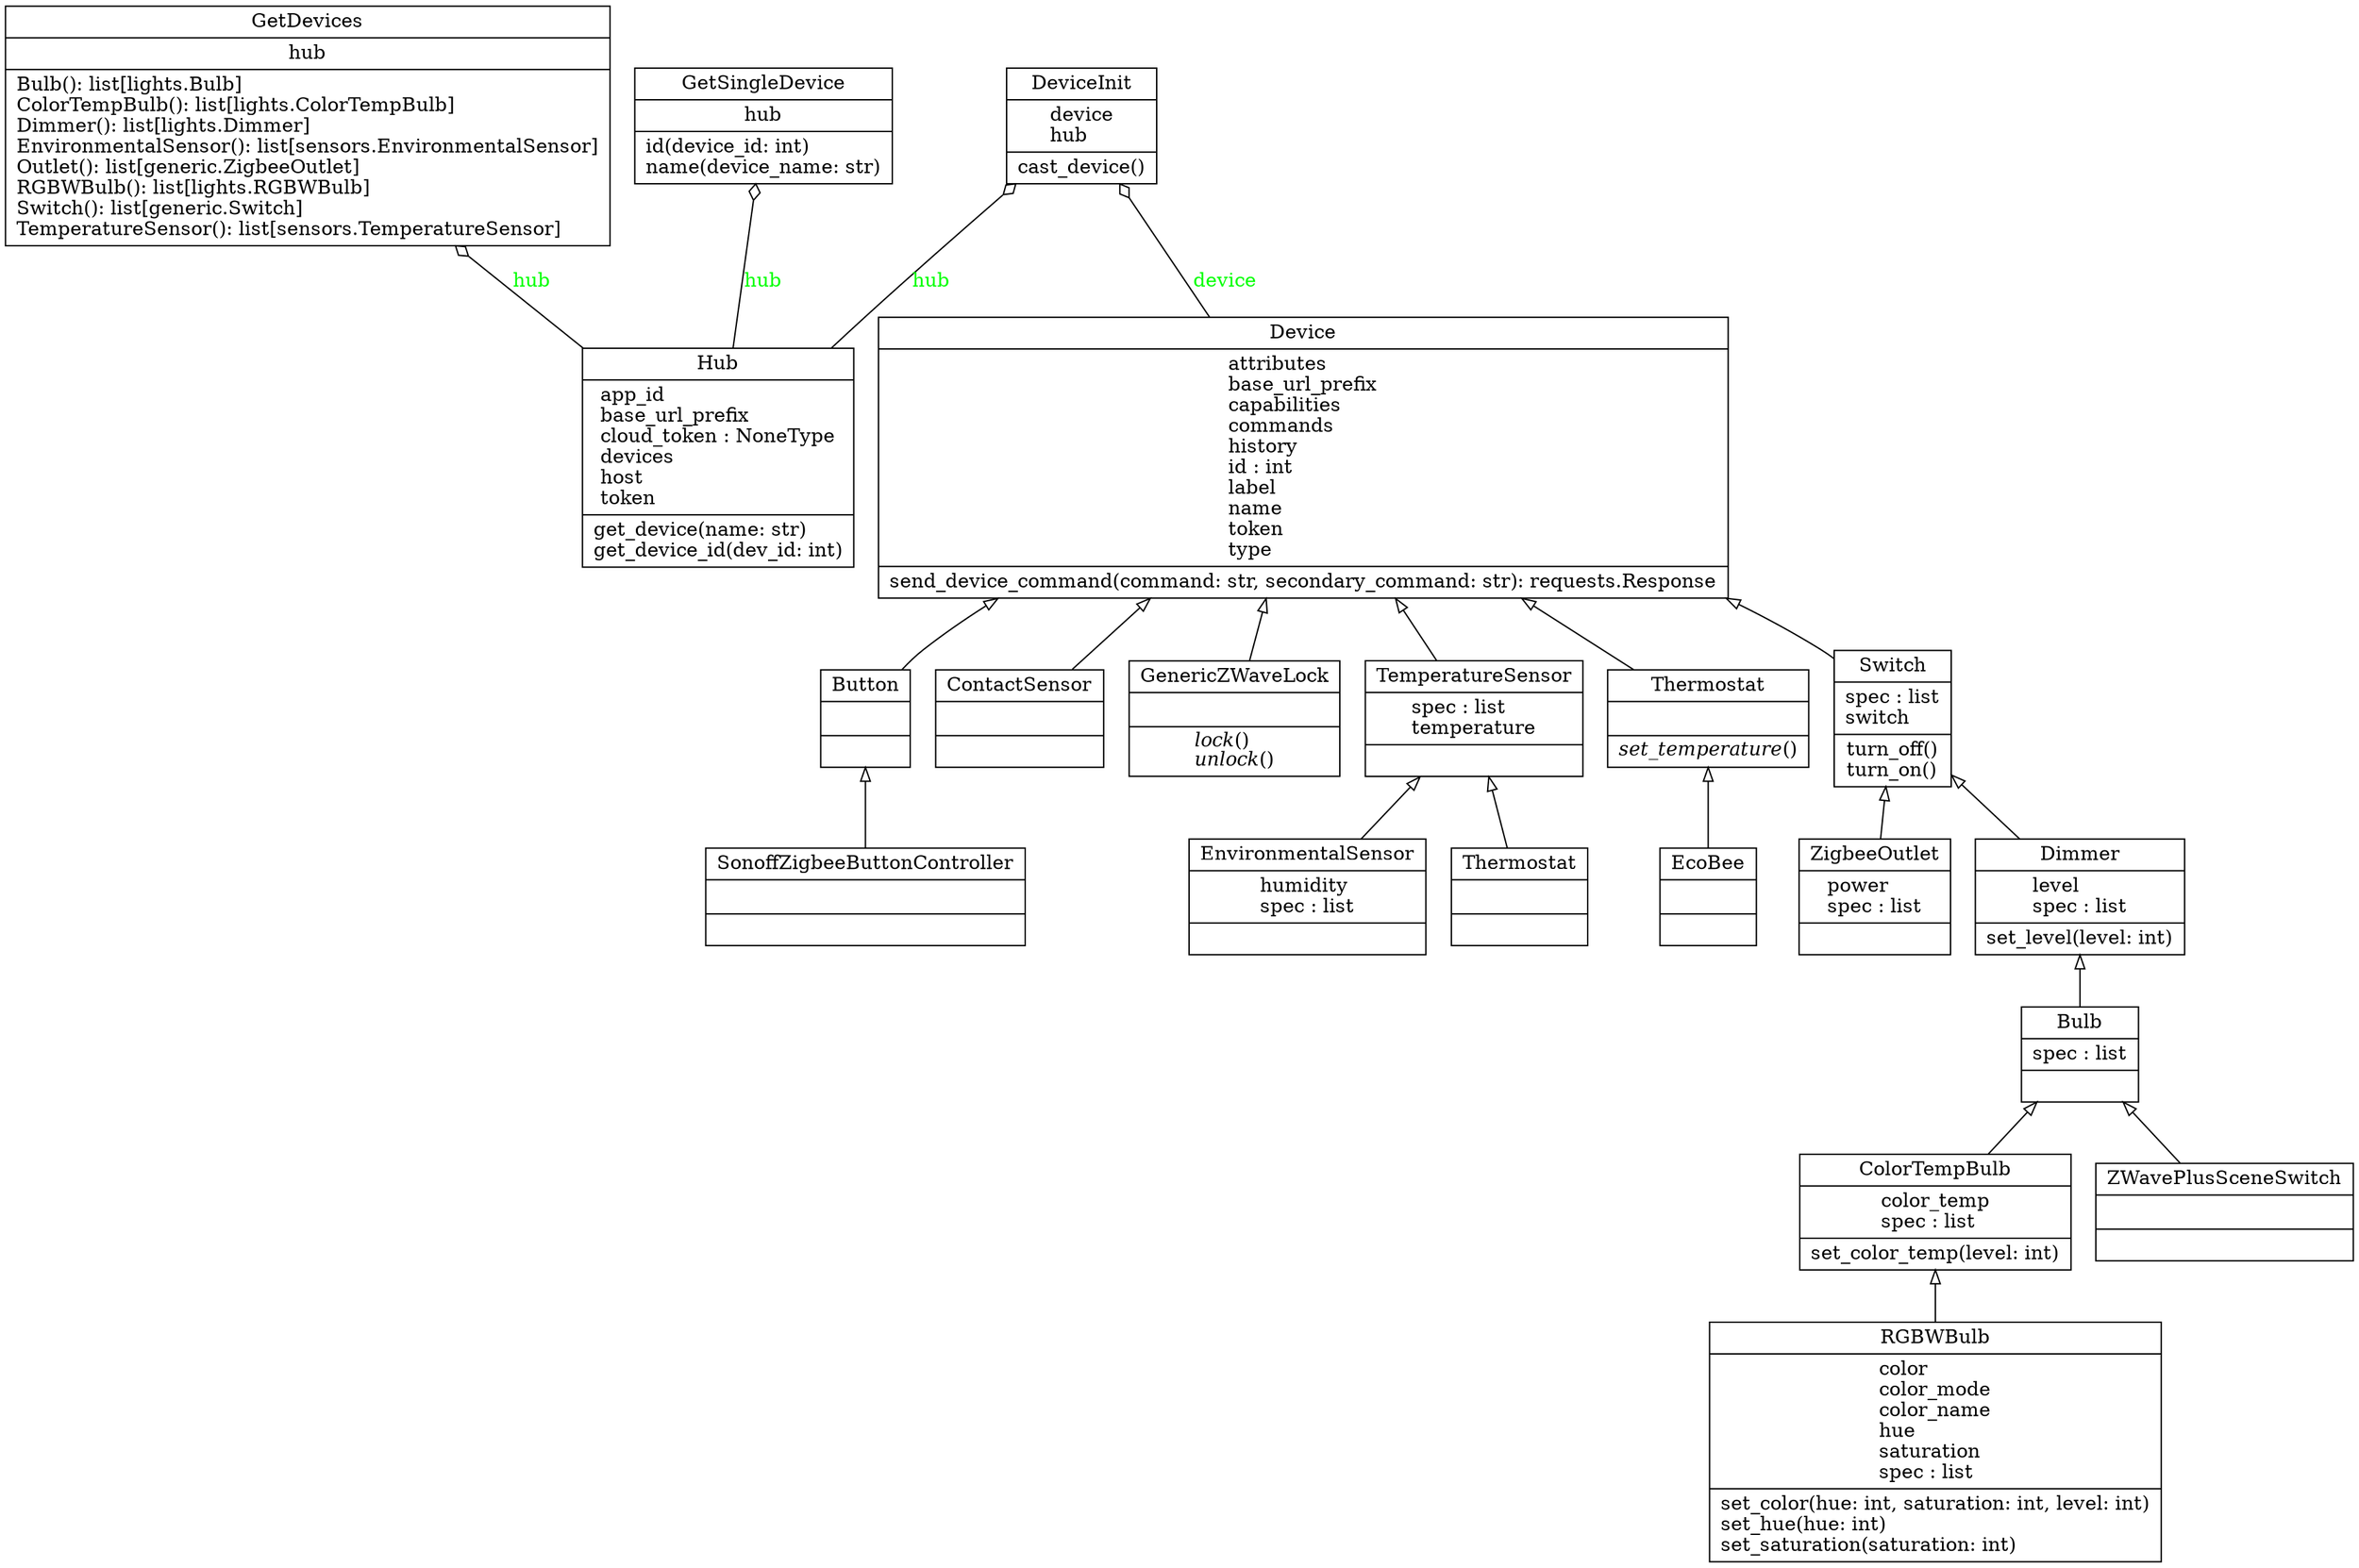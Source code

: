 digraph "classes" {
rankdir=BT
charset="utf-8"
"hubitatcontrol.lights.Bulb" [color="black", fontcolor="black", label=<{Bulb|spec : list<br ALIGN="LEFT"/>|}>, shape="record", style="solid"];
"hubitatcontrol.generic.Button" [color="black", fontcolor="black", label=<{Button|<br ALIGN="LEFT"/>|}>, shape="record", style="solid"];
"hubitatcontrol.lights.ColorTempBulb" [color="black", fontcolor="black", label=<{ColorTempBulb|color_temp<br ALIGN="LEFT"/>spec : list<br ALIGN="LEFT"/>|set_color_temp(level: int)<br ALIGN="LEFT"/>}>, shape="record", style="solid"];
"hubitatcontrol.sensors.ContactSensor" [color="black", fontcolor="black", label=<{ContactSensor|<br ALIGN="LEFT"/>|}>, shape="record", style="solid"];
"hubitatcontrol.hub.Device" [color="black", fontcolor="black", label=<{Device|attributes<br ALIGN="LEFT"/>base_url_prefix<br ALIGN="LEFT"/>capabilities<br ALIGN="LEFT"/>commands<br ALIGN="LEFT"/>history<br ALIGN="LEFT"/>id : int<br ALIGN="LEFT"/>label<br ALIGN="LEFT"/>name<br ALIGN="LEFT"/>token<br ALIGN="LEFT"/>type<br ALIGN="LEFT"/>|send_device_command(command: str, secondary_command: str): requests.Response<br ALIGN="LEFT"/>}>, shape="record", style="solid"];
"hubitatcontrol.DeviceInit" [color="black", fontcolor="black", label=<{DeviceInit|device<br ALIGN="LEFT"/>hub<br ALIGN="LEFT"/>|cast_device()<br ALIGN="LEFT"/>}>, shape="record", style="solid"];
"hubitatcontrol.lights.Dimmer" [color="black", fontcolor="black", label=<{Dimmer|level<br ALIGN="LEFT"/>spec : list<br ALIGN="LEFT"/>|set_level(level: int)<br ALIGN="LEFT"/>}>, shape="record", style="solid"];
"hubitatcontrol.generic.EcoBee" [color="black", fontcolor="black", label=<{EcoBee|<br ALIGN="LEFT"/>|}>, shape="record", style="solid"];
"hubitatcontrol.sensors.EnvironmentalSensor" [color="black", fontcolor="black", label=<{EnvironmentalSensor|humidity<br ALIGN="LEFT"/>spec : list<br ALIGN="LEFT"/>|}>, shape="record", style="solid"];
"hubitatcontrol.generic.GenericZWaveLock" [color="black", fontcolor="black", label=<{GenericZWaveLock|<br ALIGN="LEFT"/>|<I>lock</I>()<br ALIGN="LEFT"/><I>unlock</I>()<br ALIGN="LEFT"/>}>, shape="record", style="solid"];
"hubitatcontrol.GetDevices" [color="black", fontcolor="black", label=<{GetDevices|hub<br ALIGN="LEFT"/>|Bulb(): list[lights.Bulb]<br ALIGN="LEFT"/>ColorTempBulb(): list[lights.ColorTempBulb]<br ALIGN="LEFT"/>Dimmer(): list[lights.Dimmer]<br ALIGN="LEFT"/>EnvironmentalSensor(): list[sensors.EnvironmentalSensor]<br ALIGN="LEFT"/>Outlet(): list[generic.ZigbeeOutlet]<br ALIGN="LEFT"/>RGBWBulb(): list[lights.RGBWBulb]<br ALIGN="LEFT"/>Switch(): list[generic.Switch]<br ALIGN="LEFT"/>TemperatureSensor(): list[sensors.TemperatureSensor]<br ALIGN="LEFT"/>}>, shape="record", style="solid"];
"hubitatcontrol.GetSingleDevice" [color="black", fontcolor="black", label=<{GetSingleDevice|hub<br ALIGN="LEFT"/>|id(device_id: int)<br ALIGN="LEFT"/>name(device_name: str)<br ALIGN="LEFT"/>}>, shape="record", style="solid"];
"hubitatcontrol.hub.Hub" [color="black", fontcolor="black", label=<{Hub|app_id<br ALIGN="LEFT"/>base_url_prefix<br ALIGN="LEFT"/>cloud_token : NoneType<br ALIGN="LEFT"/>devices<br ALIGN="LEFT"/>host<br ALIGN="LEFT"/>token<br ALIGN="LEFT"/>|get_device(name: str)<br ALIGN="LEFT"/>get_device_id(dev_id: int)<br ALIGN="LEFT"/>}>, shape="record", style="solid"];
"hubitatcontrol.lights.RGBWBulb" [color="black", fontcolor="black", label=<{RGBWBulb|color<br ALIGN="LEFT"/>color_mode<br ALIGN="LEFT"/>color_name<br ALIGN="LEFT"/>hue<br ALIGN="LEFT"/>saturation<br ALIGN="LEFT"/>spec : list<br ALIGN="LEFT"/>|set_color(hue: int, saturation: int, level: int)<br ALIGN="LEFT"/>set_hue(hue: int)<br ALIGN="LEFT"/>set_saturation(saturation: int)<br ALIGN="LEFT"/>}>, shape="record", style="solid"];
"hubitatcontrol.generic.SonoffZigbeeButtonController" [color="black", fontcolor="black", label=<{SonoffZigbeeButtonController|<br ALIGN="LEFT"/>|}>, shape="record", style="solid"];
"hubitatcontrol.generic.Switch" [color="black", fontcolor="black", label=<{Switch|spec : list<br ALIGN="LEFT"/>switch<br ALIGN="LEFT"/>|turn_off()<br ALIGN="LEFT"/>turn_on()<br ALIGN="LEFT"/>}>, shape="record", style="solid"];
"hubitatcontrol.sensors.TemperatureSensor" [color="black", fontcolor="black", label=<{TemperatureSensor|spec : list<br ALIGN="LEFT"/>temperature<br ALIGN="LEFT"/>|}>, shape="record", style="solid"];
"hubitatcontrol.environment.Thermostat" [color="black", fontcolor="black", label=<{Thermostat|<br ALIGN="LEFT"/>|}>, shape="record", style="solid"];
"hubitatcontrol.generic.Thermostat" [color="black", fontcolor="black", label=<{Thermostat|<br ALIGN="LEFT"/>|<I>set_temperature</I>()<br ALIGN="LEFT"/>}>, shape="record", style="solid"];
"hubitatcontrol.lights.ZWavePlusSceneSwitch" [color="black", fontcolor="black", label=<{ZWavePlusSceneSwitch|<br ALIGN="LEFT"/>|}>, shape="record", style="solid"];
"hubitatcontrol.generic.ZigbeeOutlet" [color="black", fontcolor="black", label=<{ZigbeeOutlet|power<br ALIGN="LEFT"/>spec : list<br ALIGN="LEFT"/>|}>, shape="record", style="solid"];
"hubitatcontrol.environment.Thermostat" -> "hubitatcontrol.sensors.TemperatureSensor" [arrowhead="empty", arrowtail="none"];
"hubitatcontrol.generic.Button" -> "hubitatcontrol.hub.Device" [arrowhead="empty", arrowtail="none"];
"hubitatcontrol.generic.EcoBee" -> "hubitatcontrol.generic.Thermostat" [arrowhead="empty", arrowtail="none"];
"hubitatcontrol.generic.GenericZWaveLock" -> "hubitatcontrol.hub.Device" [arrowhead="empty", arrowtail="none"];
"hubitatcontrol.generic.SonoffZigbeeButtonController" -> "hubitatcontrol.generic.Button" [arrowhead="empty", arrowtail="none"];
"hubitatcontrol.generic.Switch" -> "hubitatcontrol.hub.Device" [arrowhead="empty", arrowtail="none"];
"hubitatcontrol.generic.Thermostat" -> "hubitatcontrol.hub.Device" [arrowhead="empty", arrowtail="none"];
"hubitatcontrol.generic.ZigbeeOutlet" -> "hubitatcontrol.generic.Switch" [arrowhead="empty", arrowtail="none"];
"hubitatcontrol.lights.Bulb" -> "hubitatcontrol.lights.Dimmer" [arrowhead="empty", arrowtail="none"];
"hubitatcontrol.lights.ColorTempBulb" -> "hubitatcontrol.lights.Bulb" [arrowhead="empty", arrowtail="none"];
"hubitatcontrol.lights.Dimmer" -> "hubitatcontrol.generic.Switch" [arrowhead="empty", arrowtail="none"];
"hubitatcontrol.lights.RGBWBulb" -> "hubitatcontrol.lights.ColorTempBulb" [arrowhead="empty", arrowtail="none"];
"hubitatcontrol.lights.ZWavePlusSceneSwitch" -> "hubitatcontrol.lights.Bulb" [arrowhead="empty", arrowtail="none"];
"hubitatcontrol.sensors.ContactSensor" -> "hubitatcontrol.hub.Device" [arrowhead="empty", arrowtail="none"];
"hubitatcontrol.sensors.EnvironmentalSensor" -> "hubitatcontrol.sensors.TemperatureSensor" [arrowhead="empty", arrowtail="none"];
"hubitatcontrol.sensors.TemperatureSensor" -> "hubitatcontrol.hub.Device" [arrowhead="empty", arrowtail="none"];
"hubitatcontrol.hub.Device" -> "hubitatcontrol.DeviceInit" [arrowhead="odiamond", arrowtail="none", fontcolor="green", label="device", style="solid"];
"hubitatcontrol.hub.Hub" -> "hubitatcontrol.DeviceInit" [arrowhead="odiamond", arrowtail="none", fontcolor="green", label="hub", style="solid"];
"hubitatcontrol.hub.Hub" -> "hubitatcontrol.GetDevices" [arrowhead="odiamond", arrowtail="none", fontcolor="green", label="hub", style="solid"];
"hubitatcontrol.hub.Hub" -> "hubitatcontrol.GetSingleDevice" [arrowhead="odiamond", arrowtail="none", fontcolor="green", label="hub", style="solid"];
}
